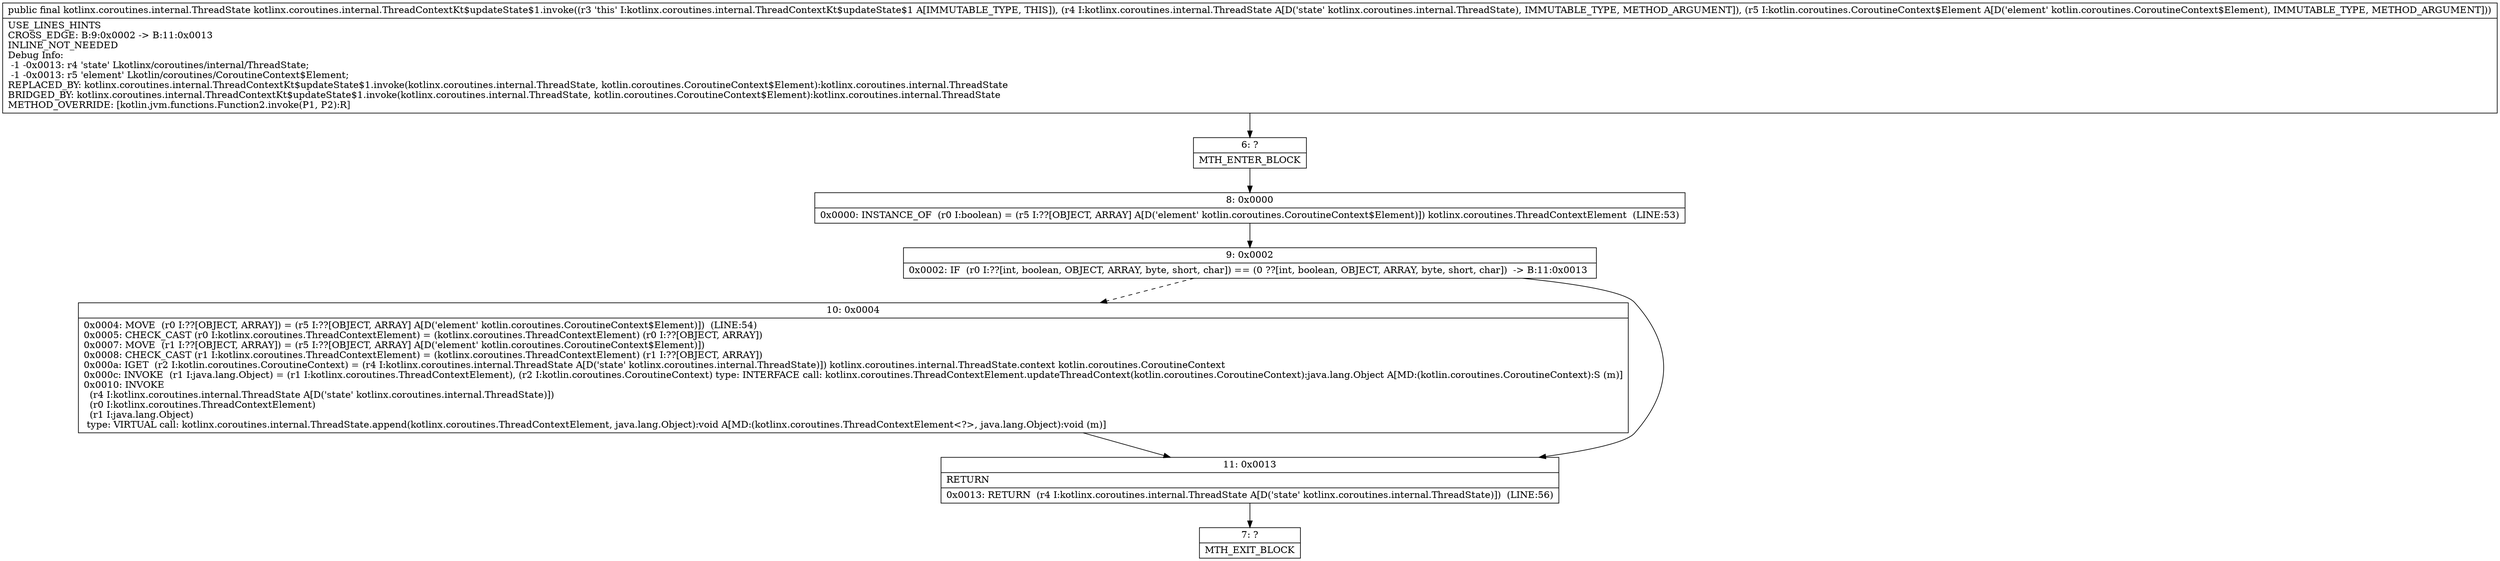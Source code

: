 digraph "CFG forkotlinx.coroutines.internal.ThreadContextKt$updateState$1.invoke(Lkotlinx\/coroutines\/internal\/ThreadState;Lkotlin\/coroutines\/CoroutineContext$Element;)Lkotlinx\/coroutines\/internal\/ThreadState;" {
Node_6 [shape=record,label="{6\:\ ?|MTH_ENTER_BLOCK\l}"];
Node_8 [shape=record,label="{8\:\ 0x0000|0x0000: INSTANCE_OF  (r0 I:boolean) = (r5 I:??[OBJECT, ARRAY] A[D('element' kotlin.coroutines.CoroutineContext$Element)]) kotlinx.coroutines.ThreadContextElement  (LINE:53)\l}"];
Node_9 [shape=record,label="{9\:\ 0x0002|0x0002: IF  (r0 I:??[int, boolean, OBJECT, ARRAY, byte, short, char]) == (0 ??[int, boolean, OBJECT, ARRAY, byte, short, char])  \-\> B:11:0x0013 \l}"];
Node_10 [shape=record,label="{10\:\ 0x0004|0x0004: MOVE  (r0 I:??[OBJECT, ARRAY]) = (r5 I:??[OBJECT, ARRAY] A[D('element' kotlin.coroutines.CoroutineContext$Element)])  (LINE:54)\l0x0005: CHECK_CAST (r0 I:kotlinx.coroutines.ThreadContextElement) = (kotlinx.coroutines.ThreadContextElement) (r0 I:??[OBJECT, ARRAY]) \l0x0007: MOVE  (r1 I:??[OBJECT, ARRAY]) = (r5 I:??[OBJECT, ARRAY] A[D('element' kotlin.coroutines.CoroutineContext$Element)]) \l0x0008: CHECK_CAST (r1 I:kotlinx.coroutines.ThreadContextElement) = (kotlinx.coroutines.ThreadContextElement) (r1 I:??[OBJECT, ARRAY]) \l0x000a: IGET  (r2 I:kotlin.coroutines.CoroutineContext) = (r4 I:kotlinx.coroutines.internal.ThreadState A[D('state' kotlinx.coroutines.internal.ThreadState)]) kotlinx.coroutines.internal.ThreadState.context kotlin.coroutines.CoroutineContext \l0x000c: INVOKE  (r1 I:java.lang.Object) = (r1 I:kotlinx.coroutines.ThreadContextElement), (r2 I:kotlin.coroutines.CoroutineContext) type: INTERFACE call: kotlinx.coroutines.ThreadContextElement.updateThreadContext(kotlin.coroutines.CoroutineContext):java.lang.Object A[MD:(kotlin.coroutines.CoroutineContext):S (m)]\l0x0010: INVOKE  \l  (r4 I:kotlinx.coroutines.internal.ThreadState A[D('state' kotlinx.coroutines.internal.ThreadState)])\l  (r0 I:kotlinx.coroutines.ThreadContextElement)\l  (r1 I:java.lang.Object)\l type: VIRTUAL call: kotlinx.coroutines.internal.ThreadState.append(kotlinx.coroutines.ThreadContextElement, java.lang.Object):void A[MD:(kotlinx.coroutines.ThreadContextElement\<?\>, java.lang.Object):void (m)]\l}"];
Node_11 [shape=record,label="{11\:\ 0x0013|RETURN\l|0x0013: RETURN  (r4 I:kotlinx.coroutines.internal.ThreadState A[D('state' kotlinx.coroutines.internal.ThreadState)])  (LINE:56)\l}"];
Node_7 [shape=record,label="{7\:\ ?|MTH_EXIT_BLOCK\l}"];
MethodNode[shape=record,label="{public final kotlinx.coroutines.internal.ThreadState kotlinx.coroutines.internal.ThreadContextKt$updateState$1.invoke((r3 'this' I:kotlinx.coroutines.internal.ThreadContextKt$updateState$1 A[IMMUTABLE_TYPE, THIS]), (r4 I:kotlinx.coroutines.internal.ThreadState A[D('state' kotlinx.coroutines.internal.ThreadState), IMMUTABLE_TYPE, METHOD_ARGUMENT]), (r5 I:kotlin.coroutines.CoroutineContext$Element A[D('element' kotlin.coroutines.CoroutineContext$Element), IMMUTABLE_TYPE, METHOD_ARGUMENT]))  | USE_LINES_HINTS\lCROSS_EDGE: B:9:0x0002 \-\> B:11:0x0013\lINLINE_NOT_NEEDED\lDebug Info:\l  \-1 \-0x0013: r4 'state' Lkotlinx\/coroutines\/internal\/ThreadState;\l  \-1 \-0x0013: r5 'element' Lkotlin\/coroutines\/CoroutineContext$Element;\lREPLACED_BY: kotlinx.coroutines.internal.ThreadContextKt$updateState$1.invoke(kotlinx.coroutines.internal.ThreadState, kotlin.coroutines.CoroutineContext$Element):kotlinx.coroutines.internal.ThreadState\lBRIDGED_BY: kotlinx.coroutines.internal.ThreadContextKt$updateState$1.invoke(kotlinx.coroutines.internal.ThreadState, kotlin.coroutines.CoroutineContext$Element):kotlinx.coroutines.internal.ThreadState\lMETHOD_OVERRIDE: [kotlin.jvm.functions.Function2.invoke(P1, P2):R]\l}"];
MethodNode -> Node_6;Node_6 -> Node_8;
Node_8 -> Node_9;
Node_9 -> Node_10[style=dashed];
Node_9 -> Node_11;
Node_10 -> Node_11;
Node_11 -> Node_7;
}

